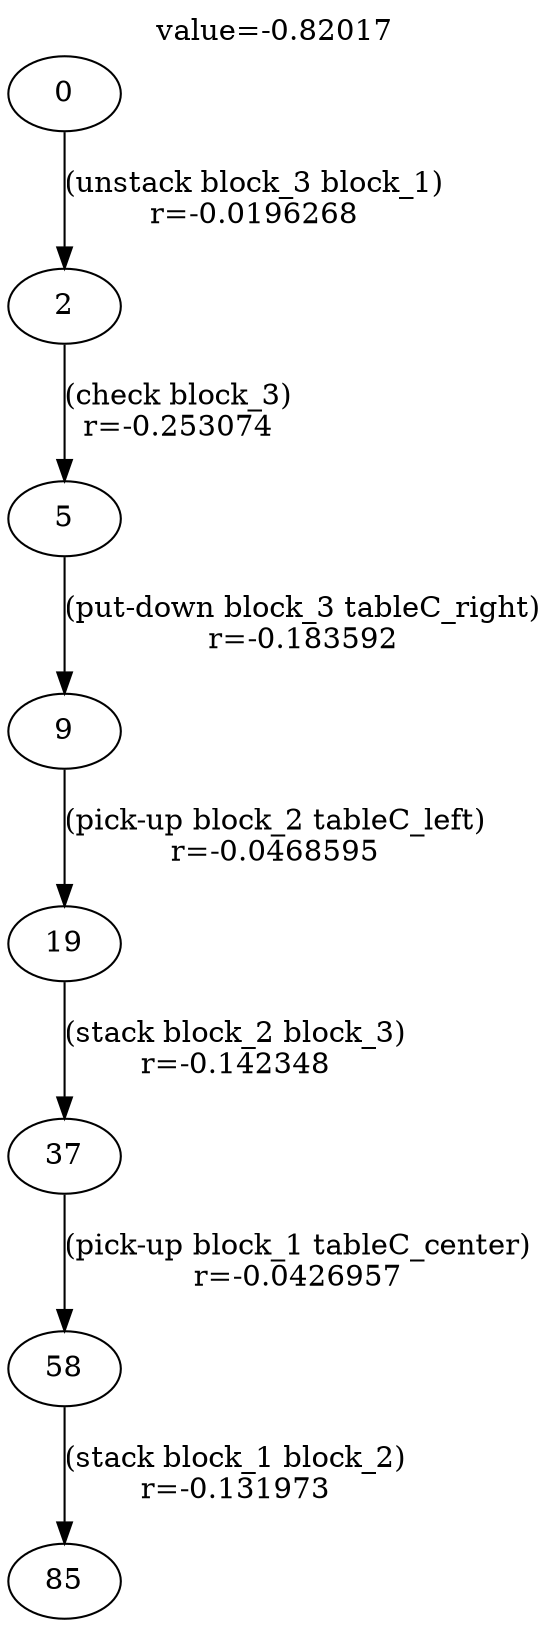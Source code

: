 digraph g{
label="value=-0.82017"
labelloc=top
0->2 [ label="(unstack block_3 block_1)
r=-0.0196268" ];
2->5 [ label="(check block_3)
r=-0.253074" ];
5->9 [ label="(put-down block_3 tableC_right)
r=-0.183592" ];
9->19 [ label="(pick-up block_2 tableC_left)
r=-0.0468595" ];
19->37 [ label="(stack block_2 block_3)
r=-0.142348" ];
37->58 [ label="(pick-up block_1 tableC_center)
r=-0.0426957" ];
58->85 [ label="(stack block_1 block_2)
r=-0.131973" ];
}
